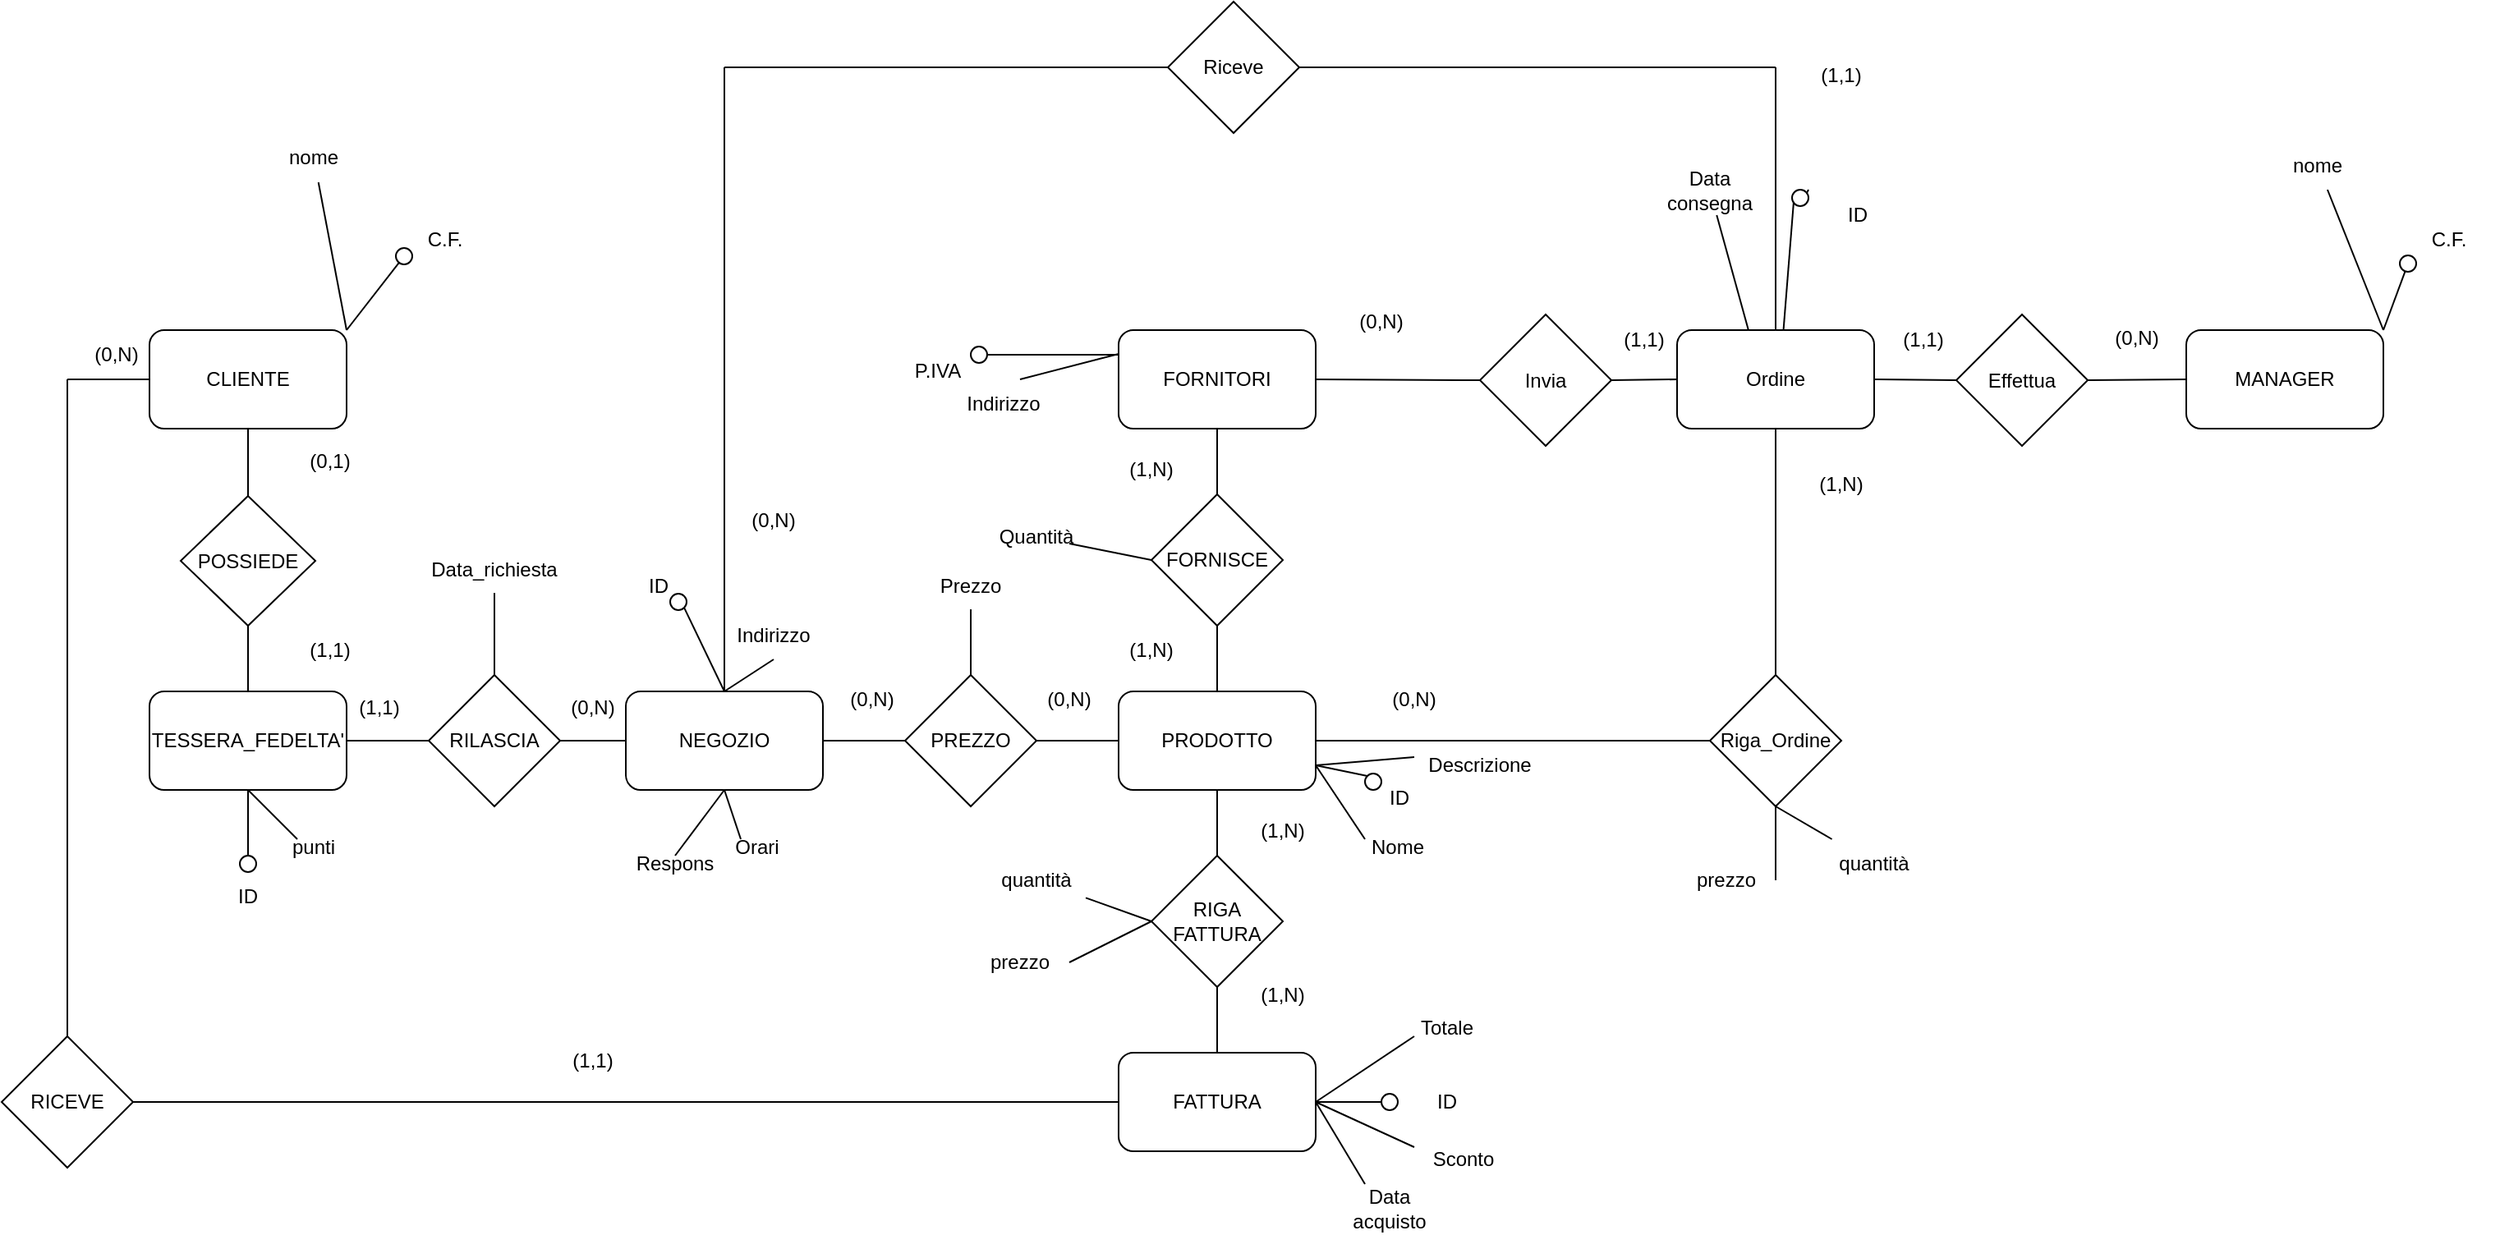 <mxfile version="28.1.0">
  <diagram name="Pagina-1" id="VVRbf7zM6ek8ZilXfM4Q">
    <mxGraphModel dx="1113" dy="722" grid="1" gridSize="10" guides="1" tooltips="1" connect="1" arrows="1" fold="1" page="1" pageScale="1" pageWidth="827" pageHeight="1169" math="0" shadow="0">
      <root>
        <mxCell id="0" />
        <mxCell id="1" parent="0" />
        <mxCell id="Lp2QTJsLOzjmf5PMfFtE-1" value="NEGOZIO" style="rounded=1;whiteSpace=wrap;html=1;" vertex="1" parent="1">
          <mxGeometry x="800" y="710" width="120" height="60" as="geometry" />
        </mxCell>
        <mxCell id="Lp2QTJsLOzjmf5PMfFtE-2" value="PRODOTTO" style="rounded=1;whiteSpace=wrap;html=1;" vertex="1" parent="1">
          <mxGeometry x="1100" y="710" width="120" height="60" as="geometry" />
        </mxCell>
        <mxCell id="Lp2QTJsLOzjmf5PMfFtE-3" value="FORNITORI" style="rounded=1;whiteSpace=wrap;html=1;" vertex="1" parent="1">
          <mxGeometry x="1100" y="490" width="120" height="60" as="geometry" />
        </mxCell>
        <mxCell id="Lp2QTJsLOzjmf5PMfFtE-4" value="FATTURA" style="rounded=1;whiteSpace=wrap;html=1;" vertex="1" parent="1">
          <mxGeometry x="1100" y="930" width="120" height="60" as="geometry" />
        </mxCell>
        <mxCell id="Lp2QTJsLOzjmf5PMfFtE-5" value="TESSERA_FEDELTA&#39;" style="rounded=1;whiteSpace=wrap;html=1;" vertex="1" parent="1">
          <mxGeometry x="510" y="710" width="120" height="60" as="geometry" />
        </mxCell>
        <mxCell id="Lp2QTJsLOzjmf5PMfFtE-6" value="CLIENTE" style="rounded=1;whiteSpace=wrap;html=1;" vertex="1" parent="1">
          <mxGeometry x="510" y="490" width="120" height="60" as="geometry" />
        </mxCell>
        <mxCell id="Lp2QTJsLOzjmf5PMfFtE-7" value="MANAGER" style="rounded=1;whiteSpace=wrap;html=1;" vertex="1" parent="1">
          <mxGeometry x="1750" y="490" width="120" height="60" as="geometry" />
        </mxCell>
        <mxCell id="Lp2QTJsLOzjmf5PMfFtE-8" value="POSSIEDE" style="rhombus;whiteSpace=wrap;html=1;" vertex="1" parent="1">
          <mxGeometry x="529" y="591" width="82" height="79" as="geometry" />
        </mxCell>
        <mxCell id="Lp2QTJsLOzjmf5PMfFtE-9" value="" style="endArrow=none;html=1;rounded=0;exitX=0.5;exitY=0;exitDx=0;exitDy=0;entryX=0.5;entryY=1;entryDx=0;entryDy=0;" edge="1" parent="1" source="Lp2QTJsLOzjmf5PMfFtE-5" target="Lp2QTJsLOzjmf5PMfFtE-8">
          <mxGeometry width="50" height="50" relative="1" as="geometry">
            <mxPoint x="470" y="530" as="sourcePoint" />
            <mxPoint x="520" y="480" as="targetPoint" />
          </mxGeometry>
        </mxCell>
        <mxCell id="Lp2QTJsLOzjmf5PMfFtE-10" value="" style="endArrow=none;html=1;rounded=0;exitX=0.5;exitY=0;exitDx=0;exitDy=0;entryX=0.5;entryY=1;entryDx=0;entryDy=0;" edge="1" parent="1" source="Lp2QTJsLOzjmf5PMfFtE-8" target="Lp2QTJsLOzjmf5PMfFtE-6">
          <mxGeometry width="50" height="50" relative="1" as="geometry">
            <mxPoint x="470" y="530" as="sourcePoint" />
            <mxPoint x="520" y="480" as="targetPoint" />
          </mxGeometry>
        </mxCell>
        <mxCell id="Lp2QTJsLOzjmf5PMfFtE-11" value="(0,1)" style="text;html=1;align=center;verticalAlign=middle;whiteSpace=wrap;rounded=0;" vertex="1" parent="1">
          <mxGeometry x="590" y="554.5" width="60" height="30" as="geometry" />
        </mxCell>
        <mxCell id="Lp2QTJsLOzjmf5PMfFtE-12" value="(1,1)" style="text;html=1;align=center;verticalAlign=middle;whiteSpace=wrap;rounded=0;" vertex="1" parent="1">
          <mxGeometry x="590" y="670" width="60" height="30" as="geometry" />
        </mxCell>
        <mxCell id="Lp2QTJsLOzjmf5PMfFtE-13" value="" style="endArrow=none;html=1;rounded=0;exitX=1;exitY=0.5;exitDx=0;exitDy=0;entryX=0;entryY=0.5;entryDx=0;entryDy=0;" edge="1" parent="1" source="Lp2QTJsLOzjmf5PMfFtE-1" target="Lp2QTJsLOzjmf5PMfFtE-14">
          <mxGeometry width="50" height="50" relative="1" as="geometry">
            <mxPoint x="920" y="750" as="sourcePoint" />
            <mxPoint x="970" y="700" as="targetPoint" />
          </mxGeometry>
        </mxCell>
        <mxCell id="Lp2QTJsLOzjmf5PMfFtE-14" value="PREZZO" style="rhombus;whiteSpace=wrap;html=1;" vertex="1" parent="1">
          <mxGeometry x="970" y="700" width="80" height="80" as="geometry" />
        </mxCell>
        <mxCell id="Lp2QTJsLOzjmf5PMfFtE-15" value="" style="endArrow=none;html=1;rounded=0;entryX=0;entryY=0.5;entryDx=0;entryDy=0;exitX=1;exitY=0.5;exitDx=0;exitDy=0;" edge="1" parent="1" source="Lp2QTJsLOzjmf5PMfFtE-14" target="Lp2QTJsLOzjmf5PMfFtE-2">
          <mxGeometry width="50" height="50" relative="1" as="geometry">
            <mxPoint x="1050" y="740" as="sourcePoint" />
            <mxPoint x="1100" y="690" as="targetPoint" />
          </mxGeometry>
        </mxCell>
        <mxCell id="Lp2QTJsLOzjmf5PMfFtE-16" value="FORNISCE" style="rhombus;whiteSpace=wrap;html=1;" vertex="1" parent="1">
          <mxGeometry x="1120" y="590" width="80" height="80" as="geometry" />
        </mxCell>
        <mxCell id="Lp2QTJsLOzjmf5PMfFtE-17" value="" style="endArrow=none;html=1;rounded=0;exitX=0.5;exitY=0;exitDx=0;exitDy=0;entryX=0.5;entryY=1;entryDx=0;entryDy=0;" edge="1" parent="1" source="Lp2QTJsLOzjmf5PMfFtE-2" target="Lp2QTJsLOzjmf5PMfFtE-16">
          <mxGeometry width="50" height="50" relative="1" as="geometry">
            <mxPoint x="1230" y="740" as="sourcePoint" />
            <mxPoint x="1280" y="690" as="targetPoint" />
          </mxGeometry>
        </mxCell>
        <mxCell id="Lp2QTJsLOzjmf5PMfFtE-18" value="" style="endArrow=none;html=1;rounded=0;exitX=0.5;exitY=0;exitDx=0;exitDy=0;entryX=0.5;entryY=1;entryDx=0;entryDy=0;" edge="1" parent="1" source="Lp2QTJsLOzjmf5PMfFtE-16" target="Lp2QTJsLOzjmf5PMfFtE-3">
          <mxGeometry width="50" height="50" relative="1" as="geometry">
            <mxPoint x="1350" y="740" as="sourcePoint" />
            <mxPoint x="1400" y="690" as="targetPoint" />
          </mxGeometry>
        </mxCell>
        <mxCell id="Lp2QTJsLOzjmf5PMfFtE-19" value="RILASCIA" style="rhombus;whiteSpace=wrap;html=1;" vertex="1" parent="1">
          <mxGeometry x="680" y="700" width="80" height="80" as="geometry" />
        </mxCell>
        <mxCell id="Lp2QTJsLOzjmf5PMfFtE-20" value="" style="endArrow=none;html=1;rounded=0;exitX=1;exitY=0.5;exitDx=0;exitDy=0;entryX=0;entryY=0.5;entryDx=0;entryDy=0;" edge="1" parent="1" source="Lp2QTJsLOzjmf5PMfFtE-5" target="Lp2QTJsLOzjmf5PMfFtE-19">
          <mxGeometry width="50" height="50" relative="1" as="geometry">
            <mxPoint x="645" y="740" as="sourcePoint" />
            <mxPoint x="695" y="690" as="targetPoint" />
          </mxGeometry>
        </mxCell>
        <mxCell id="Lp2QTJsLOzjmf5PMfFtE-21" value="" style="endArrow=none;html=1;rounded=0;exitX=1;exitY=0.5;exitDx=0;exitDy=0;entryX=0;entryY=0.5;entryDx=0;entryDy=0;" edge="1" parent="1" source="Lp2QTJsLOzjmf5PMfFtE-19" target="Lp2QTJsLOzjmf5PMfFtE-1">
          <mxGeometry width="50" height="50" relative="1" as="geometry">
            <mxPoint x="740" y="700" as="sourcePoint" />
            <mxPoint x="790" y="650" as="targetPoint" />
          </mxGeometry>
        </mxCell>
        <mxCell id="Lp2QTJsLOzjmf5PMfFtE-22" value="RIGA FATTURA" style="rhombus;whiteSpace=wrap;html=1;" vertex="1" parent="1">
          <mxGeometry x="1120" y="810" width="80" height="80" as="geometry" />
        </mxCell>
        <mxCell id="Lp2QTJsLOzjmf5PMfFtE-23" value="" style="endArrow=none;html=1;rounded=0;exitX=0.5;exitY=0;exitDx=0;exitDy=0;entryX=0.5;entryY=1;entryDx=0;entryDy=0;" edge="1" parent="1" source="Lp2QTJsLOzjmf5PMfFtE-22" target="Lp2QTJsLOzjmf5PMfFtE-2">
          <mxGeometry width="50" height="50" relative="1" as="geometry">
            <mxPoint x="1090" y="800" as="sourcePoint" />
            <mxPoint x="1140" y="750" as="targetPoint" />
          </mxGeometry>
        </mxCell>
        <mxCell id="Lp2QTJsLOzjmf5PMfFtE-24" value="" style="endArrow=none;html=1;rounded=0;entryX=0.5;entryY=0;entryDx=0;entryDy=0;exitX=0.5;exitY=1;exitDx=0;exitDy=0;" edge="1" parent="1" source="Lp2QTJsLOzjmf5PMfFtE-22" target="Lp2QTJsLOzjmf5PMfFtE-4">
          <mxGeometry width="50" height="50" relative="1" as="geometry">
            <mxPoint x="1120" y="910" as="sourcePoint" />
            <mxPoint x="1140" y="750" as="targetPoint" />
          </mxGeometry>
        </mxCell>
        <mxCell id="Lp2QTJsLOzjmf5PMfFtE-25" value="Invia" style="rhombus;whiteSpace=wrap;html=1;" vertex="1" parent="1">
          <mxGeometry x="1320" y="480.5" width="80" height="80" as="geometry" />
        </mxCell>
        <mxCell id="Lp2QTJsLOzjmf5PMfFtE-26" value="" style="endArrow=none;html=1;rounded=0;exitX=1;exitY=0.5;exitDx=0;exitDy=0;entryX=0;entryY=0.5;entryDx=0;entryDy=0;" edge="1" parent="1" source="Lp2QTJsLOzjmf5PMfFtE-3" target="Lp2QTJsLOzjmf5PMfFtE-25">
          <mxGeometry width="50" height="50" relative="1" as="geometry">
            <mxPoint x="1090" y="800" as="sourcePoint" />
            <mxPoint x="1140" y="750" as="targetPoint" />
          </mxGeometry>
        </mxCell>
        <mxCell id="Lp2QTJsLOzjmf5PMfFtE-27" value="" style="endArrow=none;html=1;rounded=0;exitX=1;exitY=0.5;exitDx=0;exitDy=0;entryX=0;entryY=0.5;entryDx=0;entryDy=0;" edge="1" parent="1" source="Lp2QTJsLOzjmf5PMfFtE-2" target="Lp2QTJsLOzjmf5PMfFtE-113">
          <mxGeometry width="50" height="50" relative="1" as="geometry">
            <mxPoint x="1090" y="800" as="sourcePoint" />
            <mxPoint x="1380" y="740" as="targetPoint" />
          </mxGeometry>
        </mxCell>
        <mxCell id="Lp2QTJsLOzjmf5PMfFtE-28" value="(0,N)" style="text;html=1;align=center;verticalAlign=middle;whiteSpace=wrap;rounded=0;" vertex="1" parent="1">
          <mxGeometry x="760" y="710" width="40" height="20" as="geometry" />
        </mxCell>
        <mxCell id="Lp2QTJsLOzjmf5PMfFtE-29" value="(1,1)" style="text;html=1;align=center;verticalAlign=middle;whiteSpace=wrap;rounded=0;" vertex="1" parent="1">
          <mxGeometry x="630" y="710" width="40" height="20" as="geometry" />
        </mxCell>
        <mxCell id="Lp2QTJsLOzjmf5PMfFtE-30" value="(0,N)" style="text;html=1;align=center;verticalAlign=middle;whiteSpace=wrap;rounded=0;" vertex="1" parent="1">
          <mxGeometry x="920" y="700" width="60" height="30" as="geometry" />
        </mxCell>
        <mxCell id="Lp2QTJsLOzjmf5PMfFtE-31" value="(0,N)" style="text;html=1;align=center;verticalAlign=middle;whiteSpace=wrap;rounded=0;" vertex="1" parent="1">
          <mxGeometry x="1040" y="700" width="60" height="30" as="geometry" />
        </mxCell>
        <mxCell id="Lp2QTJsLOzjmf5PMfFtE-32" value="" style="endArrow=none;html=1;rounded=0;entryX=0;entryY=0.5;entryDx=0;entryDy=0;" edge="1" parent="1" target="Lp2QTJsLOzjmf5PMfFtE-6">
          <mxGeometry width="50" height="50" relative="1" as="geometry">
            <mxPoint x="460" y="520" as="sourcePoint" />
            <mxPoint x="490" y="520" as="targetPoint" />
          </mxGeometry>
        </mxCell>
        <mxCell id="Lp2QTJsLOzjmf5PMfFtE-33" value="" style="endArrow=none;html=1;rounded=0;exitX=0.5;exitY=0;exitDx=0;exitDy=0;" edge="1" parent="1" source="Lp2QTJsLOzjmf5PMfFtE-35">
          <mxGeometry width="50" height="50" relative="1" as="geometry">
            <mxPoint x="460" y="880" as="sourcePoint" />
            <mxPoint x="460" y="520" as="targetPoint" />
          </mxGeometry>
        </mxCell>
        <mxCell id="Lp2QTJsLOzjmf5PMfFtE-34" value="" style="endArrow=none;html=1;rounded=0;entryX=0;entryY=0.5;entryDx=0;entryDy=0;exitX=1;exitY=0.5;exitDx=0;exitDy=0;" edge="1" parent="1" source="Lp2QTJsLOzjmf5PMfFtE-35" target="Lp2QTJsLOzjmf5PMfFtE-4">
          <mxGeometry width="50" height="50" relative="1" as="geometry">
            <mxPoint x="550" y="960" as="sourcePoint" />
            <mxPoint x="770" y="740" as="targetPoint" />
          </mxGeometry>
        </mxCell>
        <mxCell id="Lp2QTJsLOzjmf5PMfFtE-35" value="RICEVE" style="rhombus;whiteSpace=wrap;html=1;" vertex="1" parent="1">
          <mxGeometry x="420" y="920" width="80" height="80" as="geometry" />
        </mxCell>
        <mxCell id="Lp2QTJsLOzjmf5PMfFtE-36" value="(0,N)" style="text;html=1;align=center;verticalAlign=middle;whiteSpace=wrap;rounded=0;" vertex="1" parent="1">
          <mxGeometry x="460" y="490" width="60" height="30" as="geometry" />
        </mxCell>
        <mxCell id="Lp2QTJsLOzjmf5PMfFtE-37" value="(1,1)" style="text;html=1;align=center;verticalAlign=middle;whiteSpace=wrap;rounded=0;" vertex="1" parent="1">
          <mxGeometry x="750" y="920" width="60" height="30" as="geometry" />
        </mxCell>
        <mxCell id="Lp2QTJsLOzjmf5PMfFtE-38" value="(1,N)" style="text;html=1;align=center;verticalAlign=middle;whiteSpace=wrap;rounded=0;" vertex="1" parent="1">
          <mxGeometry x="1170" y="880" width="60" height="30" as="geometry" />
        </mxCell>
        <mxCell id="Lp2QTJsLOzjmf5PMfFtE-39" value="(1,N)" style="text;html=1;align=center;verticalAlign=middle;whiteSpace=wrap;rounded=0;" vertex="1" parent="1">
          <mxGeometry x="1170" y="780" width="60" height="30" as="geometry" />
        </mxCell>
        <mxCell id="Lp2QTJsLOzjmf5PMfFtE-40" value="(1,N)" style="text;html=1;align=center;verticalAlign=middle;whiteSpace=wrap;rounded=0;" vertex="1" parent="1">
          <mxGeometry x="1090" y="670" width="60" height="30" as="geometry" />
        </mxCell>
        <mxCell id="Lp2QTJsLOzjmf5PMfFtE-41" value="(1,N)" style="text;html=1;align=center;verticalAlign=middle;whiteSpace=wrap;rounded=0;" vertex="1" parent="1">
          <mxGeometry x="1090" y="560" width="60" height="30" as="geometry" />
        </mxCell>
        <mxCell id="Lp2QTJsLOzjmf5PMfFtE-42" value="(0,N)" style="text;html=1;align=center;verticalAlign=middle;whiteSpace=wrap;rounded=0;" vertex="1" parent="1">
          <mxGeometry x="1230" y="470" width="60" height="30" as="geometry" />
        </mxCell>
        <mxCell id="Lp2QTJsLOzjmf5PMfFtE-43" value="(0,N)" style="text;html=1;align=center;verticalAlign=middle;whiteSpace=wrap;rounded=0;" vertex="1" parent="1">
          <mxGeometry x="1250" y="700" width="60" height="30" as="geometry" />
        </mxCell>
        <mxCell id="Lp2QTJsLOzjmf5PMfFtE-44" value="" style="endArrow=none;html=1;rounded=0;exitX=1;exitY=0;exitDx=0;exitDy=0;" edge="1" parent="1" source="Lp2QTJsLOzjmf5PMfFtE-6" target="Lp2QTJsLOzjmf5PMfFtE-45">
          <mxGeometry width="50" height="50" relative="1" as="geometry">
            <mxPoint x="520" y="340" as="sourcePoint" />
            <mxPoint x="570" y="320" as="targetPoint" />
          </mxGeometry>
        </mxCell>
        <mxCell id="Lp2QTJsLOzjmf5PMfFtE-45" value="" style="ellipse;whiteSpace=wrap;html=1;aspect=fixed;" vertex="1" parent="1">
          <mxGeometry x="660" y="440" width="10" height="10" as="geometry" />
        </mxCell>
        <mxCell id="Lp2QTJsLOzjmf5PMfFtE-46" value="C.F." style="text;html=1;align=center;verticalAlign=middle;whiteSpace=wrap;rounded=0;" vertex="1" parent="1">
          <mxGeometry x="660" y="420" width="60" height="30" as="geometry" />
        </mxCell>
        <mxCell id="Lp2QTJsLOzjmf5PMfFtE-47" value="" style="endArrow=none;html=1;rounded=0;exitX=1;exitY=0;exitDx=0;exitDy=0;" edge="1" parent="1" source="Lp2QTJsLOzjmf5PMfFtE-6" target="Lp2QTJsLOzjmf5PMfFtE-48">
          <mxGeometry width="50" height="50" relative="1" as="geometry">
            <mxPoint x="630" y="480" as="sourcePoint" />
            <mxPoint x="500" y="320" as="targetPoint" />
          </mxGeometry>
        </mxCell>
        <mxCell id="Lp2QTJsLOzjmf5PMfFtE-48" value="nome" style="text;html=1;align=center;verticalAlign=middle;whiteSpace=wrap;rounded=0;" vertex="1" parent="1">
          <mxGeometry x="580" y="370" width="60" height="30" as="geometry" />
        </mxCell>
        <mxCell id="Lp2QTJsLOzjmf5PMfFtE-49" value="" style="endArrow=none;html=1;rounded=0;entryX=0.5;entryY=1;entryDx=0;entryDy=0;" edge="1" parent="1" target="Lp2QTJsLOzjmf5PMfFtE-5">
          <mxGeometry width="50" height="50" relative="1" as="geometry">
            <mxPoint x="570" y="810" as="sourcePoint" />
            <mxPoint x="579" y="790" as="targetPoint" />
          </mxGeometry>
        </mxCell>
        <mxCell id="Lp2QTJsLOzjmf5PMfFtE-50" value="" style="ellipse;whiteSpace=wrap;html=1;aspect=fixed;" vertex="1" parent="1">
          <mxGeometry x="565" y="810" width="10" height="10" as="geometry" />
        </mxCell>
        <mxCell id="Lp2QTJsLOzjmf5PMfFtE-51" value="ID" style="text;html=1;align=center;verticalAlign=middle;whiteSpace=wrap;rounded=0;" vertex="1" parent="1">
          <mxGeometry x="540" y="820" width="60" height="30" as="geometry" />
        </mxCell>
        <mxCell id="Lp2QTJsLOzjmf5PMfFtE-52" value="" style="endArrow=none;html=1;rounded=0;exitX=0.5;exitY=1;exitDx=0;exitDy=0;" edge="1" parent="1" source="Lp2QTJsLOzjmf5PMfFtE-5">
          <mxGeometry width="50" height="50" relative="1" as="geometry">
            <mxPoint x="640" y="760" as="sourcePoint" />
            <mxPoint x="600" y="800" as="targetPoint" />
          </mxGeometry>
        </mxCell>
        <mxCell id="Lp2QTJsLOzjmf5PMfFtE-53" value="punti" style="text;html=1;align=center;verticalAlign=middle;whiteSpace=wrap;rounded=0;" vertex="1" parent="1">
          <mxGeometry x="580" y="790" width="60" height="30" as="geometry" />
        </mxCell>
        <mxCell id="Lp2QTJsLOzjmf5PMfFtE-54" value="" style="endArrow=none;html=1;rounded=0;entryX=0.5;entryY=0;entryDx=0;entryDy=0;exitX=1;exitY=1;exitDx=0;exitDy=0;" edge="1" parent="1" source="Lp2QTJsLOzjmf5PMfFtE-55" target="Lp2QTJsLOzjmf5PMfFtE-1">
          <mxGeometry width="50" height="50" relative="1" as="geometry">
            <mxPoint x="830" y="660" as="sourcePoint" />
            <mxPoint x="850" y="700" as="targetPoint" />
          </mxGeometry>
        </mxCell>
        <mxCell id="Lp2QTJsLOzjmf5PMfFtE-55" value="" style="ellipse;whiteSpace=wrap;html=1;aspect=fixed;" vertex="1" parent="1">
          <mxGeometry x="827" y="650.5" width="10" height="10" as="geometry" />
        </mxCell>
        <mxCell id="Lp2QTJsLOzjmf5PMfFtE-56" value="" style="ellipse;whiteSpace=wrap;html=1;aspect=fixed;" vertex="1" parent="1">
          <mxGeometry x="1250" y="760" width="10" height="10" as="geometry" />
        </mxCell>
        <mxCell id="Lp2QTJsLOzjmf5PMfFtE-57" value="" style="endArrow=none;html=1;rounded=0;exitX=1;exitY=0.75;exitDx=0;exitDy=0;entryX=0;entryY=0;entryDx=0;entryDy=0;" edge="1" parent="1" source="Lp2QTJsLOzjmf5PMfFtE-2" target="Lp2QTJsLOzjmf5PMfFtE-56">
          <mxGeometry width="50" height="50" relative="1" as="geometry">
            <mxPoint x="1010" y="750" as="sourcePoint" />
            <mxPoint x="1060" y="700" as="targetPoint" />
          </mxGeometry>
        </mxCell>
        <mxCell id="Lp2QTJsLOzjmf5PMfFtE-58" value="" style="endArrow=none;html=1;rounded=0;entryX=0;entryY=0.25;entryDx=0;entryDy=0;" edge="1" parent="1" target="Lp2QTJsLOzjmf5PMfFtE-3">
          <mxGeometry width="50" height="50" relative="1" as="geometry">
            <mxPoint x="1020" y="505" as="sourcePoint" />
            <mxPoint x="1060" y="700" as="targetPoint" />
          </mxGeometry>
        </mxCell>
        <mxCell id="Lp2QTJsLOzjmf5PMfFtE-59" value="" style="endArrow=none;html=1;rounded=0;exitX=0;exitY=0;exitDx=0;exitDy=0;entryX=0.5;entryY=1;entryDx=0;entryDy=0;" edge="1" parent="1" source="Lp2QTJsLOzjmf5PMfFtE-112" target="Lp2QTJsLOzjmf5PMfFtE-105">
          <mxGeometry width="50" height="50" relative="1" as="geometry">
            <mxPoint x="1640" y="630.5" as="sourcePoint" />
            <mxPoint x="1560" y="590" as="targetPoint" />
          </mxGeometry>
        </mxCell>
        <mxCell id="Lp2QTJsLOzjmf5PMfFtE-60" value="" style="endArrow=none;html=1;rounded=0;exitX=1;exitY=0.5;exitDx=0;exitDy=0;" edge="1" parent="1" source="Lp2QTJsLOzjmf5PMfFtE-4">
          <mxGeometry width="50" height="50" relative="1" as="geometry">
            <mxPoint x="1190" y="750" as="sourcePoint" />
            <mxPoint x="1260" y="960" as="targetPoint" />
          </mxGeometry>
        </mxCell>
        <mxCell id="Lp2QTJsLOzjmf5PMfFtE-61" value="" style="ellipse;whiteSpace=wrap;html=1;aspect=fixed;" vertex="1" parent="1">
          <mxGeometry x="1260" y="955" width="10" height="10" as="geometry" />
        </mxCell>
        <mxCell id="Lp2QTJsLOzjmf5PMfFtE-62" value="" style="ellipse;whiteSpace=wrap;html=1;aspect=fixed;" vertex="1" parent="1">
          <mxGeometry x="1010" y="500" width="10" height="10" as="geometry" />
        </mxCell>
        <mxCell id="Lp2QTJsLOzjmf5PMfFtE-63" value="ID" style="text;html=1;align=center;verticalAlign=middle;whiteSpace=wrap;rounded=0;" vertex="1" parent="1">
          <mxGeometry x="1270" y="945" width="60" height="30" as="geometry" />
        </mxCell>
        <mxCell id="Lp2QTJsLOzjmf5PMfFtE-64" value="ID" style="text;html=1;align=center;verticalAlign=middle;whiteSpace=wrap;rounded=0;" vertex="1" parent="1">
          <mxGeometry x="1241" y="760" width="60" height="30" as="geometry" />
        </mxCell>
        <mxCell id="Lp2QTJsLOzjmf5PMfFtE-65" value="P.IVA" style="text;html=1;align=center;verticalAlign=middle;whiteSpace=wrap;rounded=0;" vertex="1" parent="1">
          <mxGeometry x="960" y="500" width="60" height="30" as="geometry" />
        </mxCell>
        <mxCell id="Lp2QTJsLOzjmf5PMfFtE-66" value="ID" style="text;html=1;align=center;verticalAlign=middle;whiteSpace=wrap;rounded=0;" vertex="1" parent="1">
          <mxGeometry x="1520" y="404.5" width="60" height="30" as="geometry" />
        </mxCell>
        <mxCell id="Lp2QTJsLOzjmf5PMfFtE-67" value="ID" style="text;html=1;align=center;verticalAlign=middle;whiteSpace=wrap;rounded=0;" vertex="1" parent="1">
          <mxGeometry x="790" y="630.5" width="60" height="30" as="geometry" />
        </mxCell>
        <mxCell id="Lp2QTJsLOzjmf5PMfFtE-68" value="" style="endArrow=none;html=1;rounded=0;exitX=0.5;exitY=0;exitDx=0;exitDy=0;entryX=0.5;entryY=1;entryDx=0;entryDy=0;" edge="1" parent="1" source="Lp2QTJsLOzjmf5PMfFtE-1" target="Lp2QTJsLOzjmf5PMfFtE-69">
          <mxGeometry width="50" height="50" relative="1" as="geometry">
            <mxPoint x="920" y="740" as="sourcePoint" />
            <mxPoint x="860" y="680" as="targetPoint" />
          </mxGeometry>
        </mxCell>
        <mxCell id="Lp2QTJsLOzjmf5PMfFtE-69" value="Indirizzo" style="text;html=1;align=center;verticalAlign=middle;whiteSpace=wrap;rounded=0;" vertex="1" parent="1">
          <mxGeometry x="860" y="660.5" width="60" height="30" as="geometry" />
        </mxCell>
        <mxCell id="Lp2QTJsLOzjmf5PMfFtE-70" value="" style="endArrow=none;html=1;rounded=0;exitX=0.5;exitY=1;exitDx=0;exitDy=0;" edge="1" parent="1" source="Lp2QTJsLOzjmf5PMfFtE-1">
          <mxGeometry width="50" height="50" relative="1" as="geometry">
            <mxPoint x="830" y="720" as="sourcePoint" />
            <mxPoint x="830" y="810" as="targetPoint" />
          </mxGeometry>
        </mxCell>
        <mxCell id="Lp2QTJsLOzjmf5PMfFtE-71" value="Respons" style="text;html=1;align=center;verticalAlign=middle;whiteSpace=wrap;rounded=0;" vertex="1" parent="1">
          <mxGeometry x="800" y="800" width="60" height="30" as="geometry" />
        </mxCell>
        <mxCell id="Lp2QTJsLOzjmf5PMfFtE-72" value="" style="endArrow=none;html=1;rounded=0;exitX=0.5;exitY=1;exitDx=0;exitDy=0;" edge="1" parent="1" source="Lp2QTJsLOzjmf5PMfFtE-1">
          <mxGeometry width="50" height="50" relative="1" as="geometry">
            <mxPoint x="830" y="720" as="sourcePoint" />
            <mxPoint x="870" y="800" as="targetPoint" />
          </mxGeometry>
        </mxCell>
        <mxCell id="Lp2QTJsLOzjmf5PMfFtE-73" value="Orari" style="text;html=1;align=center;verticalAlign=middle;whiteSpace=wrap;rounded=0;" vertex="1" parent="1">
          <mxGeometry x="850" y="790" width="60" height="30" as="geometry" />
        </mxCell>
        <mxCell id="Lp2QTJsLOzjmf5PMfFtE-74" value="" style="endArrow=none;html=1;rounded=0;" edge="1" parent="1">
          <mxGeometry width="50" height="50" relative="1" as="geometry">
            <mxPoint x="1040" y="520" as="sourcePoint" />
            <mxPoint x="1100" y="504.5" as="targetPoint" />
          </mxGeometry>
        </mxCell>
        <mxCell id="Lp2QTJsLOzjmf5PMfFtE-75" value="Indirizzo" style="text;html=1;align=center;verticalAlign=middle;whiteSpace=wrap;rounded=0;" vertex="1" parent="1">
          <mxGeometry x="1000" y="520" width="60" height="30" as="geometry" />
        </mxCell>
        <mxCell id="Lp2QTJsLOzjmf5PMfFtE-76" value="" style="endArrow=none;html=1;rounded=0;entryX=1;entryY=0.75;entryDx=0;entryDy=0;" edge="1" parent="1" target="Lp2QTJsLOzjmf5PMfFtE-2">
          <mxGeometry width="50" height="50" relative="1" as="geometry">
            <mxPoint x="1250" y="800" as="sourcePoint" />
            <mxPoint x="1310" y="790" as="targetPoint" />
          </mxGeometry>
        </mxCell>
        <mxCell id="Lp2QTJsLOzjmf5PMfFtE-77" value="Nome" style="text;html=1;align=center;verticalAlign=middle;whiteSpace=wrap;rounded=0;" vertex="1" parent="1">
          <mxGeometry x="1240" y="790" width="60" height="30" as="geometry" />
        </mxCell>
        <mxCell id="Lp2QTJsLOzjmf5PMfFtE-78" value="" style="endArrow=none;html=1;rounded=0;exitX=1;exitY=0.75;exitDx=0;exitDy=0;" edge="1" parent="1" source="Lp2QTJsLOzjmf5PMfFtE-2">
          <mxGeometry width="50" height="50" relative="1" as="geometry">
            <mxPoint x="930" y="720" as="sourcePoint" />
            <mxPoint x="1280" y="750" as="targetPoint" />
          </mxGeometry>
        </mxCell>
        <mxCell id="Lp2QTJsLOzjmf5PMfFtE-79" value="Descrizione" style="text;html=1;align=center;verticalAlign=middle;whiteSpace=wrap;rounded=0;" vertex="1" parent="1">
          <mxGeometry x="1290" y="740" width="60" height="30" as="geometry" />
        </mxCell>
        <mxCell id="Lp2QTJsLOzjmf5PMfFtE-80" value="" style="endArrow=none;html=1;rounded=0;entryX=0.5;entryY=1;entryDx=0;entryDy=0;" edge="1" parent="1" source="Lp2QTJsLOzjmf5PMfFtE-97" target="Lp2QTJsLOzjmf5PMfFtE-105">
          <mxGeometry width="50" height="50" relative="1" as="geometry">
            <mxPoint x="1580" y="640.5" as="sourcePoint" />
            <mxPoint x="1480" y="660" as="targetPoint" />
          </mxGeometry>
        </mxCell>
        <mxCell id="Lp2QTJsLOzjmf5PMfFtE-81" value="" style="endArrow=none;html=1;rounded=0;entryX=1;entryY=0.5;entryDx=0;entryDy=0;exitX=0;exitY=0.25;exitDx=0;exitDy=0;" edge="1" parent="1" source="Lp2QTJsLOzjmf5PMfFtE-84" target="Lp2QTJsLOzjmf5PMfFtE-4">
          <mxGeometry width="50" height="50" relative="1" as="geometry">
            <mxPoint x="1270" y="1000" as="sourcePoint" />
            <mxPoint x="1260" y="975" as="targetPoint" />
          </mxGeometry>
        </mxCell>
        <mxCell id="Lp2QTJsLOzjmf5PMfFtE-82" value="" style="endArrow=none;html=1;rounded=0;exitX=1;exitY=0.5;exitDx=0;exitDy=0;" edge="1" parent="1" source="Lp2QTJsLOzjmf5PMfFtE-4">
          <mxGeometry width="50" height="50" relative="1" as="geometry">
            <mxPoint x="1100" y="920" as="sourcePoint" />
            <mxPoint x="1250" y="1010" as="targetPoint" />
          </mxGeometry>
        </mxCell>
        <mxCell id="Lp2QTJsLOzjmf5PMfFtE-83" value="Data acquisto" style="text;html=1;align=center;verticalAlign=middle;whiteSpace=wrap;rounded=0;" vertex="1" parent="1">
          <mxGeometry x="1235" y="1010" width="60" height="30" as="geometry" />
        </mxCell>
        <mxCell id="Lp2QTJsLOzjmf5PMfFtE-84" value="Sconto" style="text;html=1;align=center;verticalAlign=middle;whiteSpace=wrap;rounded=0;" vertex="1" parent="1">
          <mxGeometry x="1280" y="980" width="60" height="30" as="geometry" />
        </mxCell>
        <mxCell id="Lp2QTJsLOzjmf5PMfFtE-85" value="" style="endArrow=none;html=1;rounded=0;exitX=1;exitY=0.5;exitDx=0;exitDy=0;" edge="1" parent="1" source="Lp2QTJsLOzjmf5PMfFtE-4">
          <mxGeometry width="50" height="50" relative="1" as="geometry">
            <mxPoint x="1100" y="920" as="sourcePoint" />
            <mxPoint x="1280" y="920" as="targetPoint" />
          </mxGeometry>
        </mxCell>
        <mxCell id="Lp2QTJsLOzjmf5PMfFtE-86" value="Totale" style="text;html=1;align=center;verticalAlign=middle;whiteSpace=wrap;rounded=0;" vertex="1" parent="1">
          <mxGeometry x="1270" y="900" width="60" height="30" as="geometry" />
        </mxCell>
        <mxCell id="Lp2QTJsLOzjmf5PMfFtE-87" value="" style="endArrow=none;html=1;rounded=0;exitX=0.5;exitY=0;exitDx=0;exitDy=0;" edge="1" parent="1" source="Lp2QTJsLOzjmf5PMfFtE-14">
          <mxGeometry width="50" height="50" relative="1" as="geometry">
            <mxPoint x="1040" y="720" as="sourcePoint" />
            <mxPoint x="1010" y="660" as="targetPoint" />
          </mxGeometry>
        </mxCell>
        <mxCell id="Lp2QTJsLOzjmf5PMfFtE-88" value="Prezzo" style="text;html=1;align=center;verticalAlign=middle;whiteSpace=wrap;rounded=0;" vertex="1" parent="1">
          <mxGeometry x="980" y="630.5" width="60" height="30" as="geometry" />
        </mxCell>
        <mxCell id="Lp2QTJsLOzjmf5PMfFtE-89" value="" style="endArrow=none;html=1;rounded=0;entryX=0;entryY=0.5;entryDx=0;entryDy=0;" edge="1" parent="1" target="Lp2QTJsLOzjmf5PMfFtE-16">
          <mxGeometry width="50" height="50" relative="1" as="geometry">
            <mxPoint x="1070" y="620" as="sourcePoint" />
            <mxPoint x="1110" y="620" as="targetPoint" />
          </mxGeometry>
        </mxCell>
        <mxCell id="Lp2QTJsLOzjmf5PMfFtE-90" value="Quantità" style="text;html=1;align=center;verticalAlign=middle;whiteSpace=wrap;rounded=0;" vertex="1" parent="1">
          <mxGeometry x="1020" y="600.5" width="60" height="30" as="geometry" />
        </mxCell>
        <mxCell id="Lp2QTJsLOzjmf5PMfFtE-91" value="" style="endArrow=none;html=1;rounded=0;" edge="1" parent="1">
          <mxGeometry width="50" height="50" relative="1" as="geometry">
            <mxPoint x="720" y="700" as="sourcePoint" />
            <mxPoint x="720" y="650" as="targetPoint" />
          </mxGeometry>
        </mxCell>
        <mxCell id="Lp2QTJsLOzjmf5PMfFtE-92" value="Data_richiesta" style="text;html=1;align=center;verticalAlign=middle;whiteSpace=wrap;rounded=0;" vertex="1" parent="1">
          <mxGeometry x="690" y="620.5" width="60" height="30" as="geometry" />
        </mxCell>
        <mxCell id="Lp2QTJsLOzjmf5PMfFtE-93" value="" style="endArrow=none;html=1;rounded=0;entryX=0;entryY=0.5;entryDx=0;entryDy=0;" edge="1" parent="1" source="Lp2QTJsLOzjmf5PMfFtE-94" target="Lp2QTJsLOzjmf5PMfFtE-22">
          <mxGeometry width="50" height="50" relative="1" as="geometry">
            <mxPoint x="1070" y="850" as="sourcePoint" />
            <mxPoint x="1100" y="860" as="targetPoint" />
          </mxGeometry>
        </mxCell>
        <mxCell id="Lp2QTJsLOzjmf5PMfFtE-94" value="&lt;div&gt;quantità&lt;/div&gt;" style="text;html=1;align=center;verticalAlign=middle;whiteSpace=wrap;rounded=0;" vertex="1" parent="1">
          <mxGeometry x="1020" y="810" width="60" height="30" as="geometry" />
        </mxCell>
        <mxCell id="Lp2QTJsLOzjmf5PMfFtE-95" value="" style="endArrow=none;html=1;rounded=0;entryX=0;entryY=0.5;entryDx=0;entryDy=0;exitX=1;exitY=0.5;exitDx=0;exitDy=0;" edge="1" parent="1" source="Lp2QTJsLOzjmf5PMfFtE-96" target="Lp2QTJsLOzjmf5PMfFtE-22">
          <mxGeometry width="50" height="50" relative="1" as="geometry">
            <mxPoint x="1050" y="860" as="sourcePoint" />
            <mxPoint x="950" y="720" as="targetPoint" />
          </mxGeometry>
        </mxCell>
        <mxCell id="Lp2QTJsLOzjmf5PMfFtE-96" value="prezzo" style="text;html=1;align=center;verticalAlign=middle;whiteSpace=wrap;rounded=0;" vertex="1" parent="1">
          <mxGeometry x="1010" y="860" width="60" height="30" as="geometry" />
        </mxCell>
        <mxCell id="Lp2QTJsLOzjmf5PMfFtE-97" value="Data consegna" style="text;html=1;align=center;verticalAlign=middle;whiteSpace=wrap;rounded=0;" vertex="1" parent="1">
          <mxGeometry x="1430" y="390" width="60" height="30" as="geometry" />
        </mxCell>
        <mxCell id="Lp2QTJsLOzjmf5PMfFtE-98" value="" style="endArrow=none;html=1;rounded=0;entryX=0;entryY=0.5;entryDx=0;entryDy=0;exitX=1;exitY=0.5;exitDx=0;exitDy=0;" edge="1" parent="1" source="Lp2QTJsLOzjmf5PMfFtE-107" target="Lp2QTJsLOzjmf5PMfFtE-7">
          <mxGeometry width="50" height="50" relative="1" as="geometry">
            <mxPoint x="1700" y="520.5" as="sourcePoint" />
            <mxPoint x="1520" y="629.5" as="targetPoint" />
          </mxGeometry>
        </mxCell>
        <mxCell id="Lp2QTJsLOzjmf5PMfFtE-99" value="(1,1)" style="text;html=1;align=center;verticalAlign=middle;whiteSpace=wrap;rounded=0;" vertex="1" parent="1">
          <mxGeometry x="1390" y="480.5" width="60" height="30" as="geometry" />
        </mxCell>
        <mxCell id="Lp2QTJsLOzjmf5PMfFtE-100" value="" style="endArrow=none;html=1;rounded=0;exitX=1;exitY=0;exitDx=0;exitDy=0;" edge="1" parent="1" source="Lp2QTJsLOzjmf5PMfFtE-7" target="Lp2QTJsLOzjmf5PMfFtE-101">
          <mxGeometry width="50" height="50" relative="1" as="geometry">
            <mxPoint x="1850" y="494.5" as="sourcePoint" />
            <mxPoint x="1790" y="324.5" as="targetPoint" />
          </mxGeometry>
        </mxCell>
        <mxCell id="Lp2QTJsLOzjmf5PMfFtE-101" value="" style="ellipse;whiteSpace=wrap;html=1;aspect=fixed;" vertex="1" parent="1">
          <mxGeometry x="1880" y="444.5" width="10" height="10" as="geometry" />
        </mxCell>
        <mxCell id="Lp2QTJsLOzjmf5PMfFtE-102" value="C.F." style="text;html=1;align=center;verticalAlign=middle;whiteSpace=wrap;rounded=0;" vertex="1" parent="1">
          <mxGeometry x="1880" y="420" width="60" height="30" as="geometry" />
        </mxCell>
        <mxCell id="Lp2QTJsLOzjmf5PMfFtE-103" value="" style="endArrow=none;html=1;rounded=0;exitX=1;exitY=0;exitDx=0;exitDy=0;" edge="1" parent="1" source="Lp2QTJsLOzjmf5PMfFtE-7" target="Lp2QTJsLOzjmf5PMfFtE-104">
          <mxGeometry width="50" height="50" relative="1" as="geometry">
            <mxPoint x="1850" y="494.5" as="sourcePoint" />
            <mxPoint x="1720" y="324.5" as="targetPoint" />
          </mxGeometry>
        </mxCell>
        <mxCell id="Lp2QTJsLOzjmf5PMfFtE-104" value="nome" style="text;html=1;align=center;verticalAlign=middle;whiteSpace=wrap;rounded=0;" vertex="1" parent="1">
          <mxGeometry x="1800" y="374.5" width="60" height="30" as="geometry" />
        </mxCell>
        <mxCell id="Lp2QTJsLOzjmf5PMfFtE-105" value="Ordine" style="rounded=1;whiteSpace=wrap;html=1;" vertex="1" parent="1">
          <mxGeometry x="1440" y="490" width="120" height="60" as="geometry" />
        </mxCell>
        <mxCell id="Lp2QTJsLOzjmf5PMfFtE-106" value="" style="endArrow=none;html=1;rounded=0;entryX=0;entryY=0.5;entryDx=0;entryDy=0;exitX=1;exitY=0.5;exitDx=0;exitDy=0;" edge="1" parent="1" source="Lp2QTJsLOzjmf5PMfFtE-25" target="Lp2QTJsLOzjmf5PMfFtE-105">
          <mxGeometry width="50" height="50" relative="1" as="geometry">
            <mxPoint x="1390" y="690.5" as="sourcePoint" />
            <mxPoint x="1440" y="690.5" as="targetPoint" />
          </mxGeometry>
        </mxCell>
        <mxCell id="Lp2QTJsLOzjmf5PMfFtE-107" value="Effettua" style="rhombus;whiteSpace=wrap;html=1;" vertex="1" parent="1">
          <mxGeometry x="1610" y="480.5" width="80" height="80" as="geometry" />
        </mxCell>
        <mxCell id="Lp2QTJsLOzjmf5PMfFtE-108" value="" style="endArrow=none;html=1;rounded=0;entryX=0;entryY=0.5;entryDx=0;entryDy=0;exitX=1;exitY=0.5;exitDx=0;exitDy=0;" edge="1" parent="1" source="Lp2QTJsLOzjmf5PMfFtE-105" target="Lp2QTJsLOzjmf5PMfFtE-107">
          <mxGeometry width="50" height="50" relative="1" as="geometry">
            <mxPoint x="1690" y="580" as="sourcePoint" />
            <mxPoint x="1740" y="580" as="targetPoint" />
          </mxGeometry>
        </mxCell>
        <mxCell id="Lp2QTJsLOzjmf5PMfFtE-109" value="(1,1)" style="text;html=1;align=center;verticalAlign=middle;whiteSpace=wrap;rounded=0;" vertex="1" parent="1">
          <mxGeometry x="1560" y="480.5" width="60" height="30" as="geometry" />
        </mxCell>
        <mxCell id="Lp2QTJsLOzjmf5PMfFtE-110" value="(0,N)" style="text;html=1;align=center;verticalAlign=middle;whiteSpace=wrap;rounded=0;" vertex="1" parent="1">
          <mxGeometry x="1690" y="480" width="60" height="30" as="geometry" />
        </mxCell>
        <mxCell id="Lp2QTJsLOzjmf5PMfFtE-111" value="" style="endArrow=none;html=1;rounded=0;exitX=0;exitY=0;exitDx=0;exitDy=0;entryX=0.5;entryY=1;entryDx=0;entryDy=0;" edge="1" parent="1" source="Lp2QTJsLOzjmf5PMfFtE-66" target="Lp2QTJsLOzjmf5PMfFtE-112">
          <mxGeometry width="50" height="50" relative="1" as="geometry">
            <mxPoint x="1520" y="405" as="sourcePoint" />
            <mxPoint x="1500" y="550" as="targetPoint" />
          </mxGeometry>
        </mxCell>
        <mxCell id="Lp2QTJsLOzjmf5PMfFtE-112" value="" style="ellipse;whiteSpace=wrap;html=1;aspect=fixed;" vertex="1" parent="1">
          <mxGeometry x="1510" y="404.5" width="10" height="10" as="geometry" />
        </mxCell>
        <mxCell id="Lp2QTJsLOzjmf5PMfFtE-113" value="Riga_Ordine" style="rhombus;whiteSpace=wrap;html=1;" vertex="1" parent="1">
          <mxGeometry x="1460" y="700" width="80" height="80" as="geometry" />
        </mxCell>
        <mxCell id="Lp2QTJsLOzjmf5PMfFtE-114" value="" style="endArrow=none;html=1;rounded=0;entryX=0.5;entryY=1;entryDx=0;entryDy=0;" edge="1" parent="1" source="Lp2QTJsLOzjmf5PMfFtE-115" target="Lp2QTJsLOzjmf5PMfFtE-113">
          <mxGeometry width="50" height="50" relative="1" as="geometry">
            <mxPoint x="1520" y="860" as="sourcePoint" />
            <mxPoint x="1570" y="860" as="targetPoint" />
          </mxGeometry>
        </mxCell>
        <mxCell id="Lp2QTJsLOzjmf5PMfFtE-115" value="&lt;div&gt;quantità&lt;/div&gt;" style="text;html=1;align=center;verticalAlign=middle;whiteSpace=wrap;rounded=0;" vertex="1" parent="1">
          <mxGeometry x="1530" y="800" width="60" height="30" as="geometry" />
        </mxCell>
        <mxCell id="Lp2QTJsLOzjmf5PMfFtE-116" value="" style="endArrow=none;html=1;rounded=0;entryX=0.5;entryY=1;entryDx=0;entryDy=0;exitX=1;exitY=0.5;exitDx=0;exitDy=0;" edge="1" parent="1" source="Lp2QTJsLOzjmf5PMfFtE-117" target="Lp2QTJsLOzjmf5PMfFtE-113">
          <mxGeometry width="50" height="50" relative="1" as="geometry">
            <mxPoint x="1500" y="870" as="sourcePoint" />
            <mxPoint x="1570" y="860" as="targetPoint" />
          </mxGeometry>
        </mxCell>
        <mxCell id="Lp2QTJsLOzjmf5PMfFtE-117" value="prezzo" style="text;html=1;align=center;verticalAlign=middle;whiteSpace=wrap;rounded=0;" vertex="1" parent="1">
          <mxGeometry x="1440" y="810" width="60" height="30" as="geometry" />
        </mxCell>
        <mxCell id="Lp2QTJsLOzjmf5PMfFtE-118" value="" style="endArrow=none;html=1;rounded=0;entryX=0.5;entryY=1;entryDx=0;entryDy=0;exitX=0.5;exitY=0;exitDx=0;exitDy=0;" edge="1" parent="1" source="Lp2QTJsLOzjmf5PMfFtE-113" target="Lp2QTJsLOzjmf5PMfFtE-105">
          <mxGeometry width="50" height="50" relative="1" as="geometry">
            <mxPoint x="1360" y="760" as="sourcePoint" />
            <mxPoint x="1410" y="710" as="targetPoint" />
          </mxGeometry>
        </mxCell>
        <mxCell id="Lp2QTJsLOzjmf5PMfFtE-119" value="(1,N)" style="text;html=1;align=center;verticalAlign=middle;whiteSpace=wrap;rounded=0;" vertex="1" parent="1">
          <mxGeometry x="1510" y="569" width="60" height="30" as="geometry" />
        </mxCell>
        <mxCell id="Lp2QTJsLOzjmf5PMfFtE-120" value="" style="endArrow=none;html=1;rounded=0;exitX=0.5;exitY=0;exitDx=0;exitDy=0;" edge="1" parent="1" source="Lp2QTJsLOzjmf5PMfFtE-1">
          <mxGeometry width="50" height="50" relative="1" as="geometry">
            <mxPoint x="1250" y="600" as="sourcePoint" />
            <mxPoint x="860" y="330" as="targetPoint" />
          </mxGeometry>
        </mxCell>
        <mxCell id="Lp2QTJsLOzjmf5PMfFtE-121" value="" style="endArrow=none;html=1;rounded=0;" edge="1" parent="1" source="Lp2QTJsLOzjmf5PMfFtE-125">
          <mxGeometry width="50" height="50" relative="1" as="geometry">
            <mxPoint x="860" y="330" as="sourcePoint" />
            <mxPoint x="1500" y="330" as="targetPoint" />
          </mxGeometry>
        </mxCell>
        <mxCell id="Lp2QTJsLOzjmf5PMfFtE-122" value="" style="endArrow=none;html=1;rounded=0;exitX=0.5;exitY=0;exitDx=0;exitDy=0;" edge="1" parent="1" source="Lp2QTJsLOzjmf5PMfFtE-105">
          <mxGeometry width="50" height="50" relative="1" as="geometry">
            <mxPoint x="1250" y="600" as="sourcePoint" />
            <mxPoint x="1500" y="330" as="targetPoint" />
          </mxGeometry>
        </mxCell>
        <mxCell id="Lp2QTJsLOzjmf5PMfFtE-123" value="(0,N)" style="text;html=1;align=center;verticalAlign=middle;whiteSpace=wrap;rounded=0;" vertex="1" parent="1">
          <mxGeometry x="860" y="591" width="60" height="30" as="geometry" />
        </mxCell>
        <mxCell id="Lp2QTJsLOzjmf5PMfFtE-124" value="(1,1)" style="text;html=1;align=center;verticalAlign=middle;whiteSpace=wrap;rounded=0;" vertex="1" parent="1">
          <mxGeometry x="1510" y="320" width="60" height="30" as="geometry" />
        </mxCell>
        <mxCell id="Lp2QTJsLOzjmf5PMfFtE-126" value="" style="endArrow=none;html=1;rounded=0;" edge="1" parent="1" target="Lp2QTJsLOzjmf5PMfFtE-125">
          <mxGeometry width="50" height="50" relative="1" as="geometry">
            <mxPoint x="860" y="330" as="sourcePoint" />
            <mxPoint x="1500" y="330" as="targetPoint" />
          </mxGeometry>
        </mxCell>
        <mxCell id="Lp2QTJsLOzjmf5PMfFtE-125" value="Riceve" style="rhombus;whiteSpace=wrap;html=1;" vertex="1" parent="1">
          <mxGeometry x="1130" y="290" width="80" height="80" as="geometry" />
        </mxCell>
      </root>
    </mxGraphModel>
  </diagram>
</mxfile>
